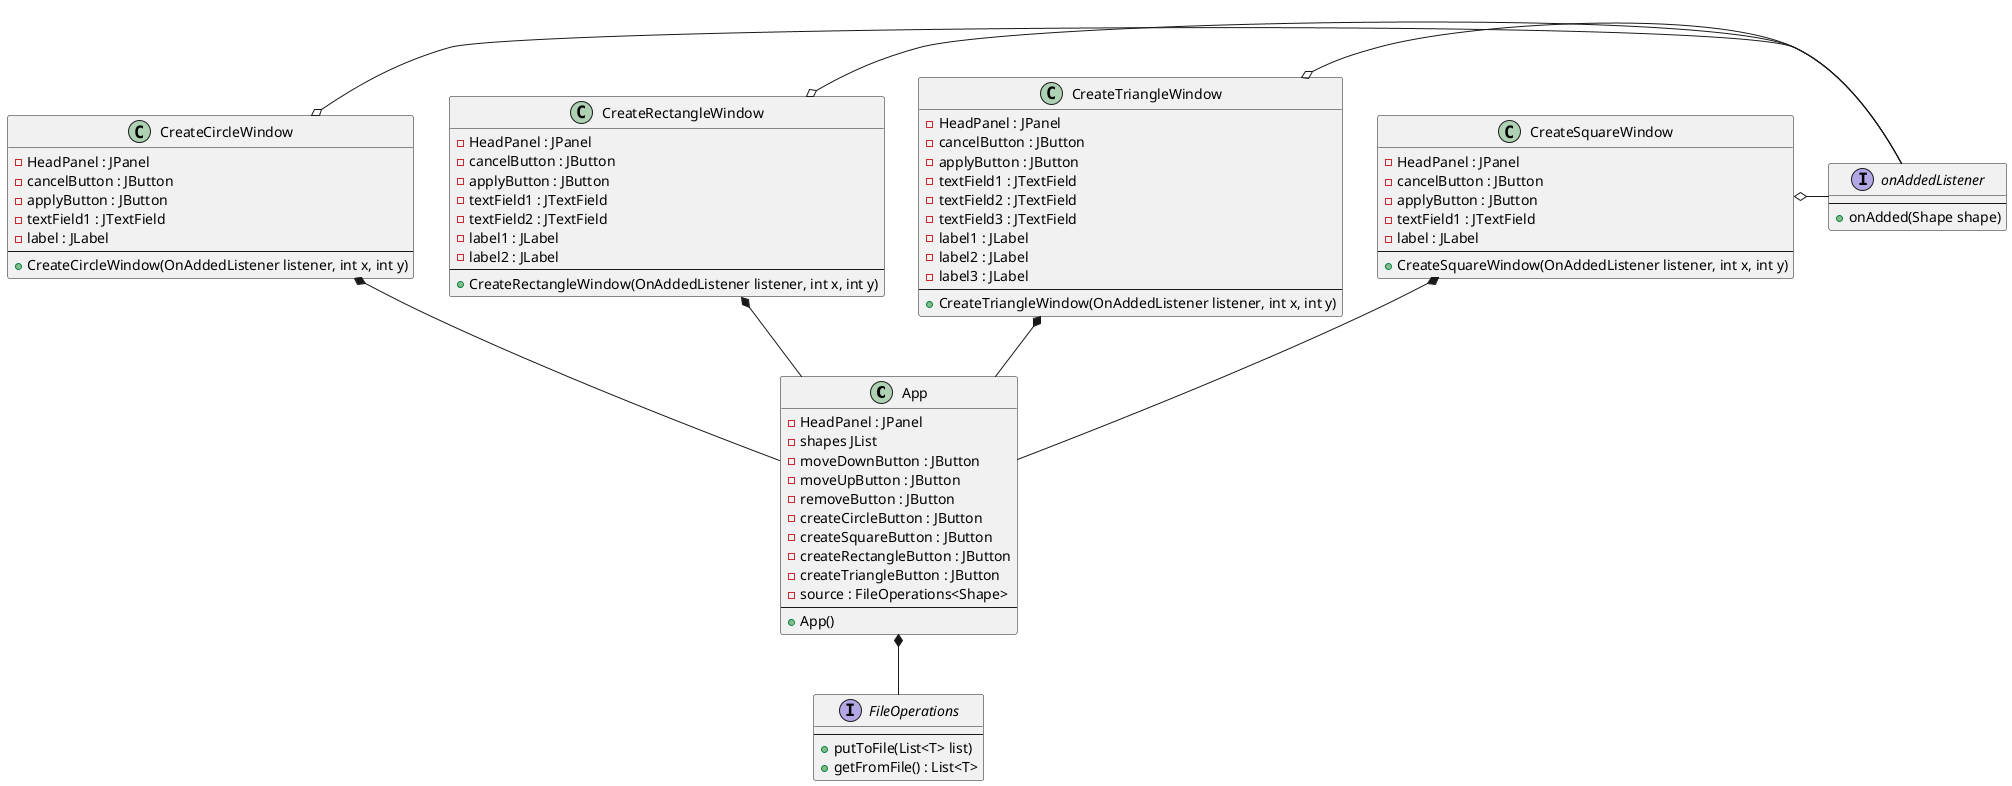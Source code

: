 @startuml
class App {
- HeadPanel : JPanel
- shapes JList
- moveDownButton : JButton
- moveUpButton : JButton
- removeButton : JButton
- createCircleButton : JButton
- createSquareButton : JButton
- createRectangleButton : JButton
- createTriangleButton : JButton
- source : FileOperations<Shape>
--
+ App()
}

class CreateCircleWindow {
- HeadPanel : JPanel
- cancelButton : JButton
- applyButton : JButton
- textField1 : JTextField
- label : JLabel
--
+ CreateCircleWindow(OnAddedListener listener, int x, int y)
}

class CreateRectangleWindow {
- HeadPanel : JPanel
- cancelButton : JButton
- applyButton : JButton
- textField1 : JTextField
- textField2 : JTextField
- label1 : JLabel
- label2 : JLabel
--
+ CreateRectangleWindow(OnAddedListener listener, int x, int y)
}

class CreateSquareWindow {
- HeadPanel : JPanel
- cancelButton : JButton
- applyButton : JButton
- textField1 : JTextField
- label : JLabel
--
+ CreateSquareWindow(OnAddedListener listener, int x, int y)
}

class CreateTriangleWindow {
- HeadPanel : JPanel
- cancelButton : JButton
- applyButton : JButton
- textField1 : JTextField
- textField2 : JTextField
- textField3 : JTextField
- label1 : JLabel
- label2 : JLabel
- label3 : JLabel
--
+ CreateTriangleWindow(OnAddedListener listener, int x, int y)
}

interface FileOperations {
--
+ putToFile(List<T> list)
+ getFromFile() : List<T>
}

interface onAddedListener {
--
+ onAdded(Shape shape)
}


App *-- FileOperations
CreateCircleWindow o- onAddedListener
CreateRectangleWindow o- onAddedListener
CreateTriangleWindow o- onAddedListener
CreateSquareWindow o- onAddedListener
CreateCircleWindow *-- App
CreateTriangleWindow *-- App
CreateRectangleWindow *-- App
CreateSquareWindow *-- App

@enduml